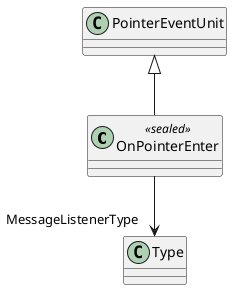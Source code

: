 @startuml
class OnPointerEnter <<sealed>> {
}
PointerEventUnit <|-- OnPointerEnter
OnPointerEnter --> "MessageListenerType" Type
@enduml
